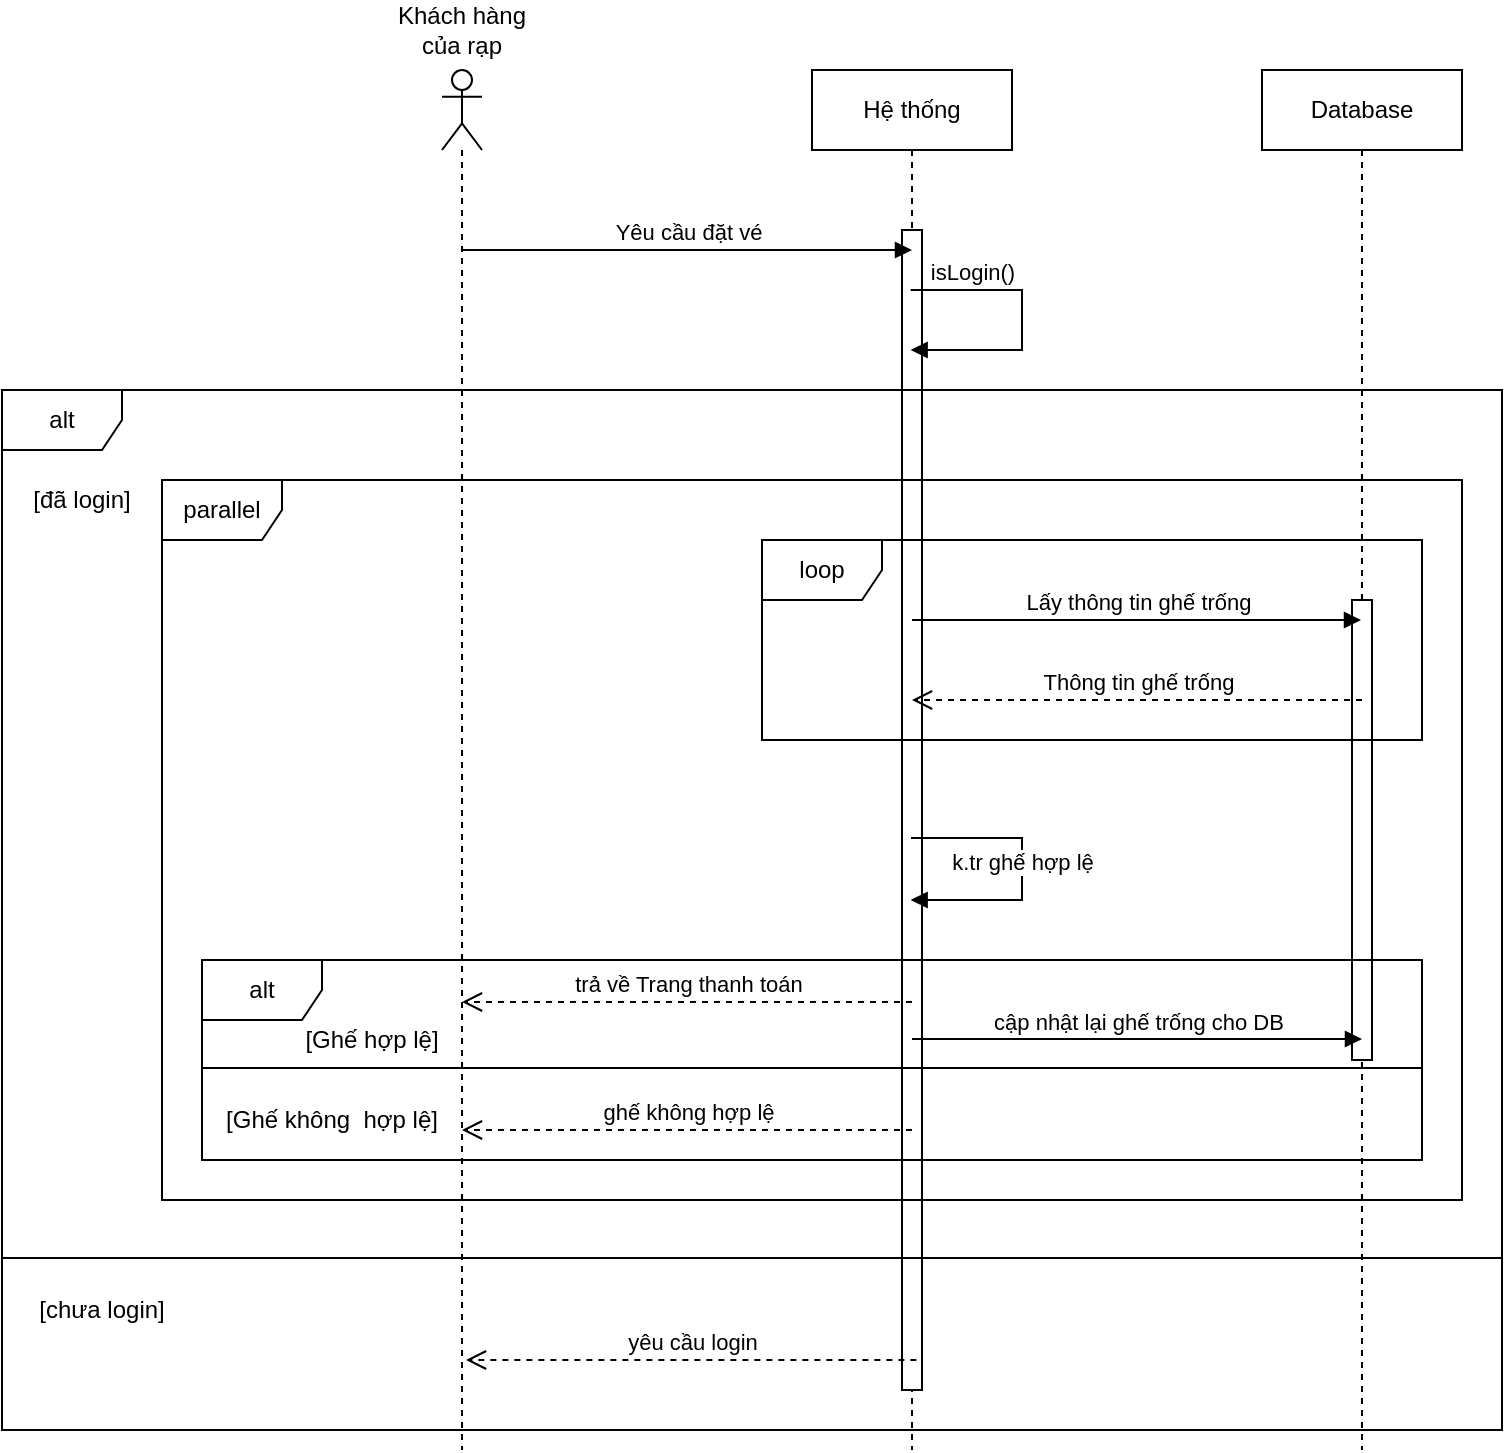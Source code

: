 <mxfile version="13.7.9" type="device"><diagram id="kgpKYQtTHZ0yAKxKKP6v" name="Page-1"><mxGraphModel dx="925" dy="628" grid="1" gridSize="10" guides="1" tooltips="1" connect="1" arrows="1" fold="1" page="1" pageScale="1" pageWidth="850" pageHeight="1100" math="0" shadow="0"><root><mxCell id="0"/><mxCell id="1" parent="0"/><mxCell id="mcO8uwgzdHSOXDd9awsV-10" value="Database" style="shape=umlLifeline;perimeter=lifelinePerimeter;whiteSpace=wrap;html=1;container=1;collapsible=0;recursiveResize=0;outlineConnect=0;" vertex="1" parent="1"><mxGeometry x="710" y="80" width="100" height="690" as="geometry"/></mxCell><mxCell id="mcO8uwgzdHSOXDd9awsV-9" value="Hệ thống" style="shape=umlLifeline;perimeter=lifelinePerimeter;whiteSpace=wrap;html=1;container=1;collapsible=0;recursiveResize=0;outlineConnect=0;" vertex="1" parent="1"><mxGeometry x="485" y="80" width="100" height="690" as="geometry"/></mxCell><mxCell id="mcO8uwgzdHSOXDd9awsV-38" value="" style="html=1;points=[];perimeter=orthogonalPerimeter;" vertex="1" parent="1"><mxGeometry x="755" y="345" width="10" height="230" as="geometry"/></mxCell><mxCell id="mcO8uwgzdHSOXDd9awsV-37" value="" style="html=1;points=[];perimeter=orthogonalPerimeter;" vertex="1" parent="1"><mxGeometry x="530" y="160" width="10" height="580" as="geometry"/></mxCell><mxCell id="mcO8uwgzdHSOXDd9awsV-8" value="" style="shape=umlLifeline;participant=umlActor;perimeter=lifelinePerimeter;whiteSpace=wrap;html=1;container=1;collapsible=0;recursiveResize=0;verticalAlign=top;spacingTop=36;outlineConnect=0;" vertex="1" parent="1"><mxGeometry x="300" y="80" width="20" height="690" as="geometry"/></mxCell><mxCell id="mcO8uwgzdHSOXDd9awsV-11" value="parallel" style="shape=umlFrame;whiteSpace=wrap;html=1;" vertex="1" parent="1"><mxGeometry x="160" y="285" width="650" height="360" as="geometry"/></mxCell><mxCell id="mcO8uwgzdHSOXDd9awsV-12" value="Lấy thông tin ghế trống" style="html=1;verticalAlign=bottom;endArrow=block;" edge="1" parent="1"><mxGeometry width="80" relative="1" as="geometry"><mxPoint x="535" y="355" as="sourcePoint"/><mxPoint x="759.5" y="355" as="targetPoint"/></mxGeometry></mxCell><mxCell id="mcO8uwgzdHSOXDd9awsV-13" value="Khách hàng của rạp" style="text;html=1;strokeColor=none;fillColor=none;align=center;verticalAlign=middle;whiteSpace=wrap;rounded=0;" vertex="1" parent="1"><mxGeometry x="270" y="50" width="80" height="20" as="geometry"/></mxCell><mxCell id="mcO8uwgzdHSOXDd9awsV-14" value="Thông tin ghế trống" style="html=1;verticalAlign=bottom;endArrow=open;dashed=1;endSize=8;" edge="1" parent="1"><mxGeometry relative="1" as="geometry"><mxPoint x="760" y="395" as="sourcePoint"/><mxPoint x="535" y="395" as="targetPoint"/></mxGeometry></mxCell><mxCell id="mcO8uwgzdHSOXDd9awsV-15" value="loop" style="shape=umlFrame;whiteSpace=wrap;html=1;" vertex="1" parent="1"><mxGeometry x="460" y="315" width="330" height="100" as="geometry"/></mxCell><mxCell id="mcO8uwgzdHSOXDd9awsV-16" value="Yêu cầu đặt vé" style="html=1;verticalAlign=bottom;endArrow=block;" edge="1" parent="1"><mxGeometry width="80" relative="1" as="geometry"><mxPoint x="310" y="170" as="sourcePoint"/><mxPoint x="535" y="170" as="targetPoint"/></mxGeometry></mxCell><mxCell id="mcO8uwgzdHSOXDd9awsV-17" value="isLogin()" style="html=1;verticalAlign=bottom;endArrow=block;rounded=0;" edge="1" parent="1"><mxGeometry x="-0.559" width="80" relative="1" as="geometry"><mxPoint x="534.324" y="190" as="sourcePoint"/><mxPoint x="534.324" y="220" as="targetPoint"/><Array as="points"><mxPoint x="560" y="190"/><mxPoint x="590" y="190"/><mxPoint x="590" y="200"/><mxPoint x="590" y="220"/><mxPoint x="550" y="220"/></Array><mxPoint as="offset"/></mxGeometry></mxCell><mxCell id="mcO8uwgzdHSOXDd9awsV-18" value="alt" style="shape=umlFrame;whiteSpace=wrap;html=1;" vertex="1" parent="1"><mxGeometry x="80" y="240" width="750" height="520" as="geometry"/></mxCell><mxCell id="mcO8uwgzdHSOXDd9awsV-19" value="k.tr ghế hợp lệ" style="html=1;verticalAlign=bottom;endArrow=block;rounded=0;" edge="1" parent="1"><mxGeometry x="0.076" width="80" relative="1" as="geometry"><mxPoint x="534.5" y="464" as="sourcePoint"/><mxPoint x="534.324" y="495" as="targetPoint"/><Array as="points"><mxPoint x="590" y="464"/><mxPoint x="590" y="495"/></Array><mxPoint as="offset"/></mxGeometry></mxCell><mxCell id="mcO8uwgzdHSOXDd9awsV-23" value="" style="line;strokeWidth=1;fillColor=none;align=left;verticalAlign=middle;spacingTop=-1;spacingLeft=3;spacingRight=3;rotatable=0;labelPosition=right;points=[];portConstraint=eastwest;" vertex="1" parent="1"><mxGeometry x="80" y="670" width="750" height="8" as="geometry"/></mxCell><mxCell id="mcO8uwgzdHSOXDd9awsV-24" value="alt" style="shape=umlFrame;whiteSpace=wrap;html=1;" vertex="1" parent="1"><mxGeometry x="180" y="525" width="610" height="100" as="geometry"/></mxCell><mxCell id="mcO8uwgzdHSOXDd9awsV-25" value="trả về Trang thanh toán" style="html=1;verticalAlign=bottom;endArrow=open;dashed=1;endSize=8;" edge="1" parent="1"><mxGeometry relative="1" as="geometry"><mxPoint x="535" y="546" as="sourcePoint"/><mxPoint x="310" y="546" as="targetPoint"/></mxGeometry></mxCell><mxCell id="mcO8uwgzdHSOXDd9awsV-27" value="ghế không hợp lệ" style="html=1;verticalAlign=bottom;endArrow=open;dashed=1;endSize=8;" edge="1" parent="1"><mxGeometry relative="1" as="geometry"><mxPoint x="535" y="610" as="sourcePoint"/><mxPoint x="310" y="610" as="targetPoint"/></mxGeometry></mxCell><mxCell id="mcO8uwgzdHSOXDd9awsV-28" value="" style="line;strokeWidth=1;fillColor=none;align=left;verticalAlign=middle;spacingTop=-1;spacingLeft=3;spacingRight=3;rotatable=0;labelPosition=right;points=[];portConstraint=eastwest;" vertex="1" parent="1"><mxGeometry x="180" y="575" width="610" height="8" as="geometry"/></mxCell><mxCell id="mcO8uwgzdHSOXDd9awsV-29" value="[Ghế hợp lệ]" style="text;html=1;strokeColor=none;fillColor=none;align=center;verticalAlign=middle;whiteSpace=wrap;rounded=0;" vertex="1" parent="1"><mxGeometry x="230" y="555" width="70" height="20" as="geometry"/></mxCell><mxCell id="mcO8uwgzdHSOXDd9awsV-30" value="[Ghế không&amp;nbsp; hợp lệ]" style="text;html=1;strokeColor=none;fillColor=none;align=center;verticalAlign=middle;whiteSpace=wrap;rounded=0;" vertex="1" parent="1"><mxGeometry x="190" y="595" width="110" height="20" as="geometry"/></mxCell><mxCell id="mcO8uwgzdHSOXDd9awsV-31" value="[đã login]" style="text;html=1;strokeColor=none;fillColor=none;align=center;verticalAlign=middle;whiteSpace=wrap;rounded=0;" vertex="1" parent="1"><mxGeometry x="90" y="285" width="60" height="20" as="geometry"/></mxCell><mxCell id="mcO8uwgzdHSOXDd9awsV-32" value="[chưa login]" style="text;html=1;strokeColor=none;fillColor=none;align=center;verticalAlign=middle;whiteSpace=wrap;rounded=0;" vertex="1" parent="1"><mxGeometry x="90" y="690" width="80" height="20" as="geometry"/></mxCell><mxCell id="mcO8uwgzdHSOXDd9awsV-33" value="yêu cầu login" style="html=1;verticalAlign=bottom;endArrow=open;dashed=1;endSize=8;" edge="1" parent="1"><mxGeometry relative="1" as="geometry"><mxPoint x="537.18" y="725" as="sourcePoint"/><mxPoint x="312.004" y="725" as="targetPoint"/></mxGeometry></mxCell><mxCell id="mcO8uwgzdHSOXDd9awsV-34" value="cập nhật lại ghế trống cho DB" style="html=1;verticalAlign=bottom;endArrow=block;" edge="1" parent="1"><mxGeometry width="80" relative="1" as="geometry"><mxPoint x="535" y="564.5" as="sourcePoint"/><mxPoint x="760" y="564.5" as="targetPoint"/></mxGeometry></mxCell></root></mxGraphModel></diagram></mxfile>